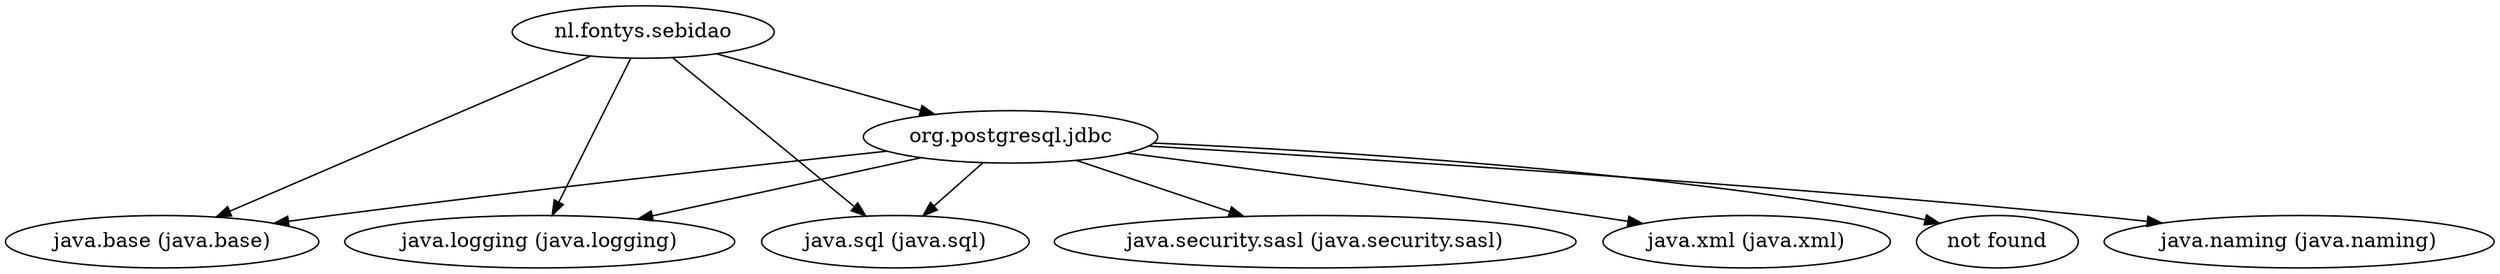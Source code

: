digraph "summary" {
  "nl.fontys.sebidao"                                -> "java.base (java.base)";
  "nl.fontys.sebidao"                                -> "java.logging (java.logging)";
  "nl.fontys.sebidao"                                -> "java.sql (java.sql)";
  "nl.fontys.sebidao"                                -> "org.postgresql.jdbc";
  "org.postgresql.jdbc"                              -> "java.base (java.base)";
  "org.postgresql.jdbc"                              -> "java.logging (java.logging)";
  "org.postgresql.jdbc"                              -> "java.naming (java.naming)";
  "org.postgresql.jdbc"                              -> "java.security.sasl (java.security.sasl)";
  "org.postgresql.jdbc"                              -> "java.sql (java.sql)";
  "org.postgresql.jdbc"                              -> "java.xml (java.xml)";
  "org.postgresql.jdbc"                              -> "not found";
}
